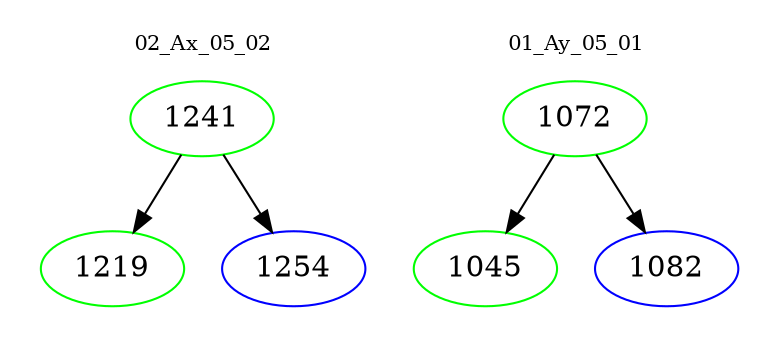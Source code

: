 digraph{
subgraph cluster_0 {
color = white
label = "02_Ax_05_02";
fontsize=10;
T0_1241 [label="1241", color="green"]
T0_1241 -> T0_1219 [color="black"]
T0_1219 [label="1219", color="green"]
T0_1241 -> T0_1254 [color="black"]
T0_1254 [label="1254", color="blue"]
}
subgraph cluster_1 {
color = white
label = "01_Ay_05_01";
fontsize=10;
T1_1072 [label="1072", color="green"]
T1_1072 -> T1_1045 [color="black"]
T1_1045 [label="1045", color="green"]
T1_1072 -> T1_1082 [color="black"]
T1_1082 [label="1082", color="blue"]
}
}
